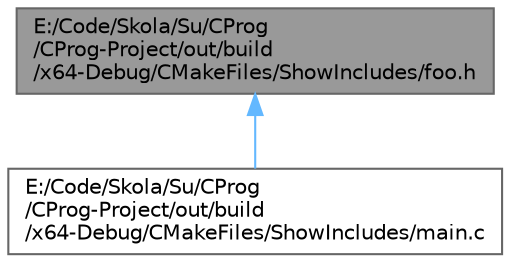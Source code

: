 digraph "E:/Code/Skola/Su/CProg/CProg-Project/out/build/x64-Debug/CMakeFiles/ShowIncludes/foo.h"
{
 // LATEX_PDF_SIZE
  bgcolor="transparent";
  edge [fontname=Helvetica,fontsize=10,labelfontname=Helvetica,labelfontsize=10];
  node [fontname=Helvetica,fontsize=10,shape=box,height=0.2,width=0.4];
  Node1 [id="Node000001",label="E:/Code/Skola/Su/CProg\l/CProg-Project/out/build\l/x64-Debug/CMakeFiles/ShowIncludes/foo.h",height=0.2,width=0.4,color="gray40", fillcolor="grey60", style="filled", fontcolor="black",tooltip=" "];
  Node1 -> Node2 [id="edge1_Node000001_Node000002",dir="back",color="steelblue1",style="solid",tooltip=" "];
  Node2 [id="Node000002",label="E:/Code/Skola/Su/CProg\l/CProg-Project/out/build\l/x64-Debug/CMakeFiles/ShowIncludes/main.c",height=0.2,width=0.4,color="grey40", fillcolor="white", style="filled",URL="$main_8c.html",tooltip=" "];
}
